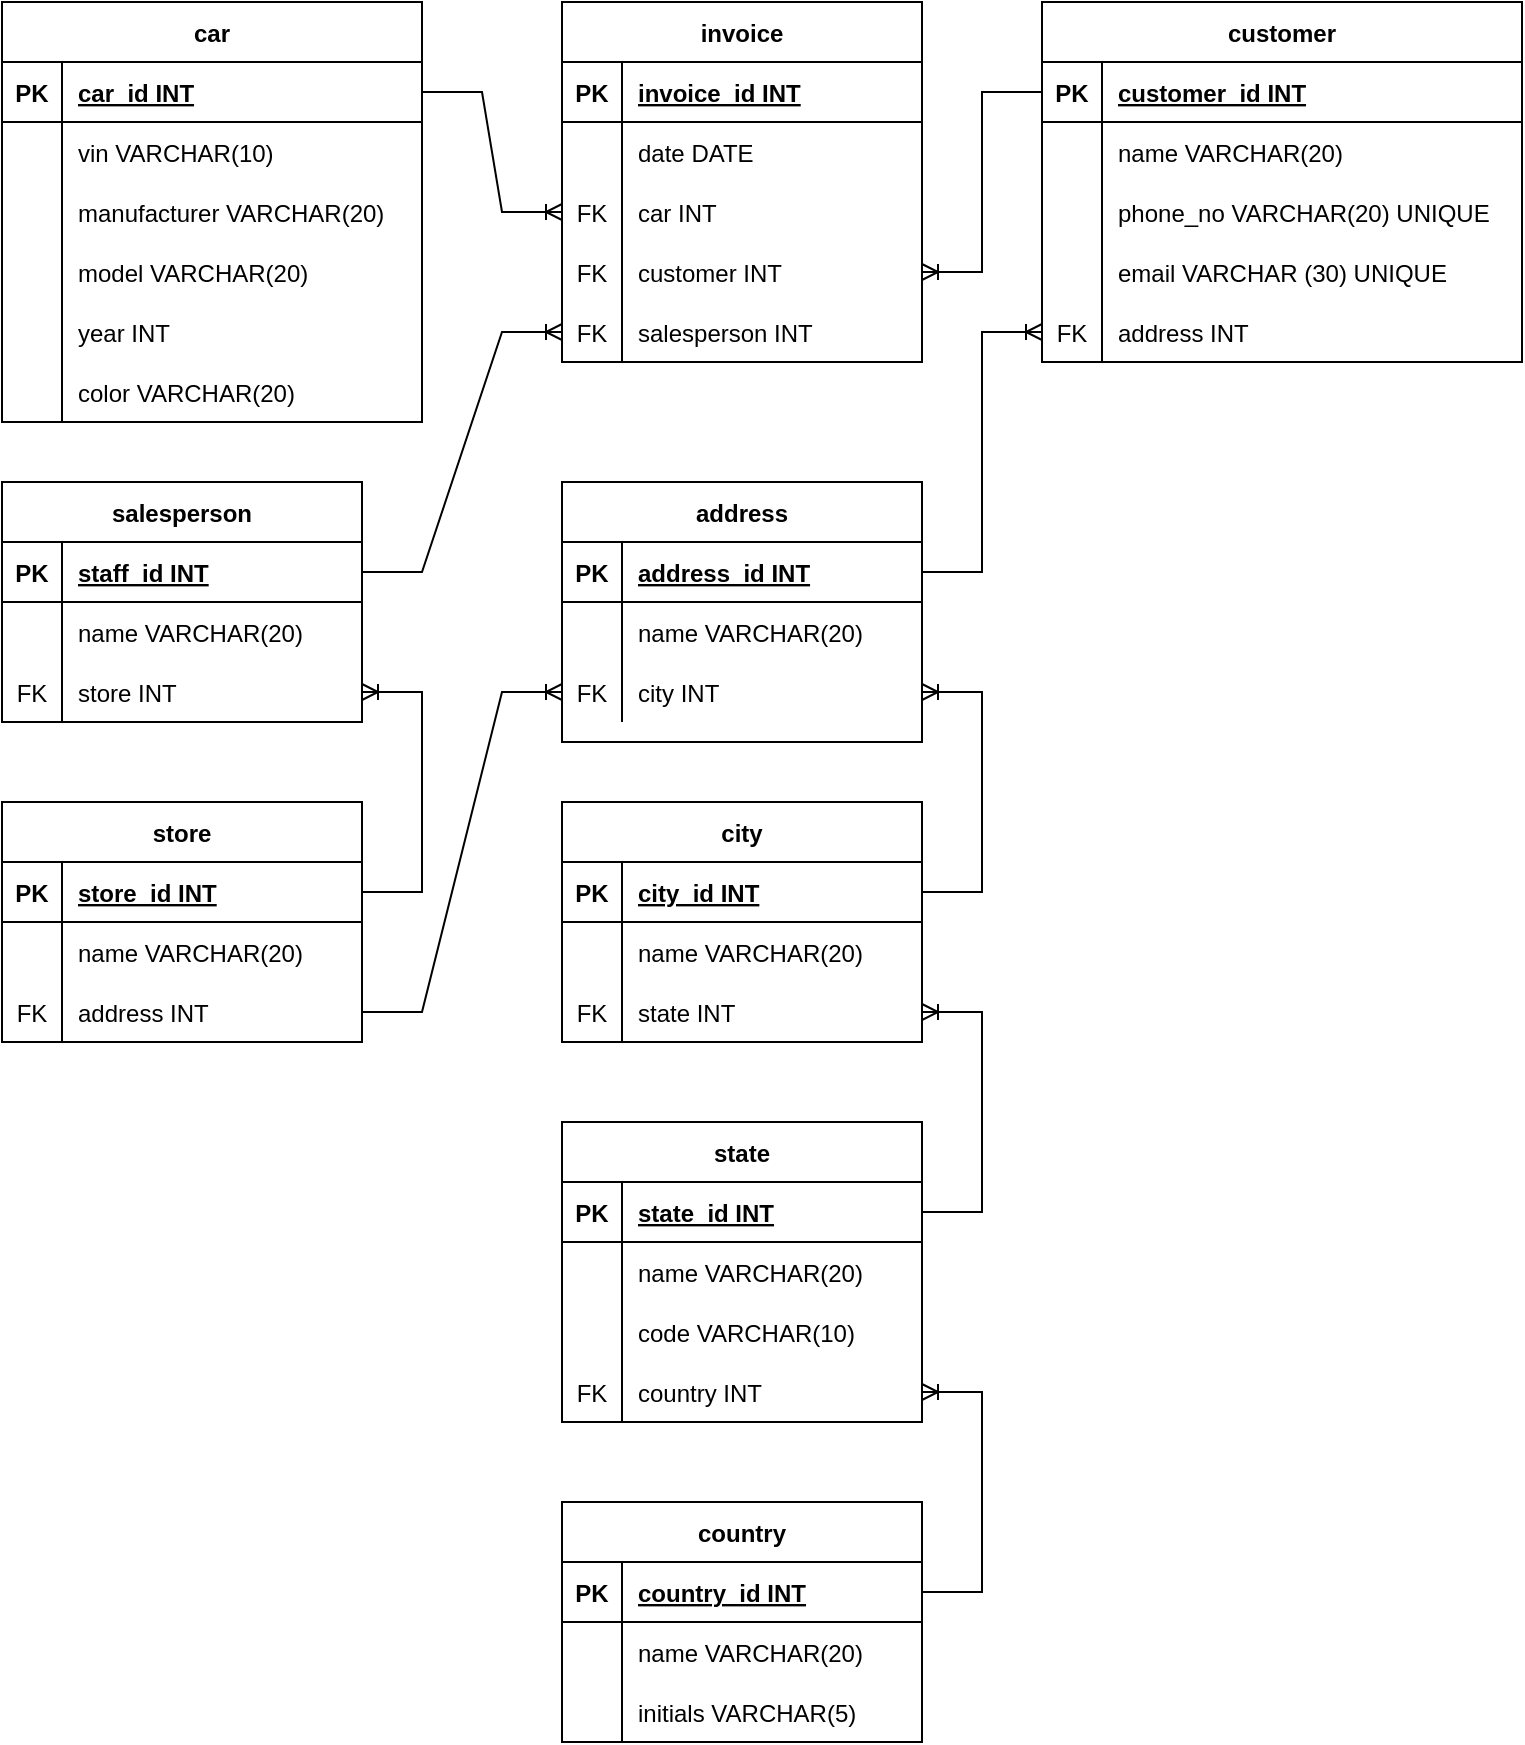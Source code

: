 <mxfile version="20.4.1" type="device"><diagram id="R2lEEEUBdFMjLlhIrx00" name="Page-1"><mxGraphModel dx="874" dy="565" grid="1" gridSize="10" guides="1" tooltips="1" connect="1" arrows="1" fold="1" page="1" pageScale="1" pageWidth="850" pageHeight="1100" math="0" shadow="0" extFonts="Permanent Marker^https://fonts.googleapis.com/css?family=Permanent+Marker"><root><mxCell id="0"/><mxCell id="1" parent="0"/><object label="car" Name="VARCHAR(20)" id="betk9FhVFm_5DN1fIjYA-1"><mxCell style="shape=table;startSize=30;container=1;collapsible=1;childLayout=tableLayout;fixedRows=1;rowLines=0;fontStyle=1;align=center;resizeLast=1;" vertex="1" parent="1"><mxGeometry x="40" y="40" width="210" height="210" as="geometry"/></mxCell></object><mxCell id="betk9FhVFm_5DN1fIjYA-2" value="" style="shape=tableRow;horizontal=0;startSize=0;swimlaneHead=0;swimlaneBody=0;fillColor=none;collapsible=0;dropTarget=0;points=[[0,0.5],[1,0.5]];portConstraint=eastwest;top=0;left=0;right=0;bottom=1;" vertex="1" parent="betk9FhVFm_5DN1fIjYA-1"><mxGeometry y="30" width="210" height="30" as="geometry"/></mxCell><mxCell id="betk9FhVFm_5DN1fIjYA-3" value="PK" style="shape=partialRectangle;connectable=0;fillColor=none;top=0;left=0;bottom=0;right=0;fontStyle=1;overflow=hidden;" vertex="1" parent="betk9FhVFm_5DN1fIjYA-2"><mxGeometry width="30" height="30" as="geometry"><mxRectangle width="30" height="30" as="alternateBounds"/></mxGeometry></mxCell><mxCell id="betk9FhVFm_5DN1fIjYA-4" value="car_id INT" style="shape=partialRectangle;connectable=0;fillColor=none;top=0;left=0;bottom=0;right=0;align=left;spacingLeft=6;fontStyle=5;overflow=hidden;" vertex="1" parent="betk9FhVFm_5DN1fIjYA-2"><mxGeometry x="30" width="180" height="30" as="geometry"><mxRectangle width="180" height="30" as="alternateBounds"/></mxGeometry></mxCell><mxCell id="betk9FhVFm_5DN1fIjYA-91" value="" style="shape=tableRow;horizontal=0;startSize=0;swimlaneHead=0;swimlaneBody=0;fillColor=none;collapsible=0;dropTarget=0;points=[[0,0.5],[1,0.5]];portConstraint=eastwest;top=0;left=0;right=0;bottom=0;" vertex="1" parent="betk9FhVFm_5DN1fIjYA-1"><mxGeometry y="60" width="210" height="30" as="geometry"/></mxCell><mxCell id="betk9FhVFm_5DN1fIjYA-92" value="" style="shape=partialRectangle;connectable=0;fillColor=none;top=0;left=0;bottom=0;right=0;editable=1;overflow=hidden;" vertex="1" parent="betk9FhVFm_5DN1fIjYA-91"><mxGeometry width="30" height="30" as="geometry"><mxRectangle width="30" height="30" as="alternateBounds"/></mxGeometry></mxCell><mxCell id="betk9FhVFm_5DN1fIjYA-93" value="vin VARCHAR(10)" style="shape=partialRectangle;connectable=0;fillColor=none;top=0;left=0;bottom=0;right=0;align=left;spacingLeft=6;overflow=hidden;" vertex="1" parent="betk9FhVFm_5DN1fIjYA-91"><mxGeometry x="30" width="180" height="30" as="geometry"><mxRectangle width="180" height="30" as="alternateBounds"/></mxGeometry></mxCell><mxCell id="betk9FhVFm_5DN1fIjYA-5" value="" style="shape=tableRow;horizontal=0;startSize=0;swimlaneHead=0;swimlaneBody=0;fillColor=none;collapsible=0;dropTarget=0;points=[[0,0.5],[1,0.5]];portConstraint=eastwest;top=0;left=0;right=0;bottom=0;" vertex="1" parent="betk9FhVFm_5DN1fIjYA-1"><mxGeometry y="90" width="210" height="30" as="geometry"/></mxCell><mxCell id="betk9FhVFm_5DN1fIjYA-6" value="" style="shape=partialRectangle;connectable=0;fillColor=none;top=0;left=0;bottom=0;right=0;editable=1;overflow=hidden;" vertex="1" parent="betk9FhVFm_5DN1fIjYA-5"><mxGeometry width="30" height="30" as="geometry"><mxRectangle width="30" height="30" as="alternateBounds"/></mxGeometry></mxCell><mxCell id="betk9FhVFm_5DN1fIjYA-7" value="manufacturer VARCHAR(20)" style="shape=partialRectangle;connectable=0;fillColor=none;top=0;left=0;bottom=0;right=0;align=left;spacingLeft=6;overflow=hidden;" vertex="1" parent="betk9FhVFm_5DN1fIjYA-5"><mxGeometry x="30" width="180" height="30" as="geometry"><mxRectangle width="180" height="30" as="alternateBounds"/></mxGeometry></mxCell><mxCell id="betk9FhVFm_5DN1fIjYA-8" value="" style="shape=tableRow;horizontal=0;startSize=0;swimlaneHead=0;swimlaneBody=0;fillColor=none;collapsible=0;dropTarget=0;points=[[0,0.5],[1,0.5]];portConstraint=eastwest;top=0;left=0;right=0;bottom=0;" vertex="1" parent="betk9FhVFm_5DN1fIjYA-1"><mxGeometry y="120" width="210" height="30" as="geometry"/></mxCell><mxCell id="betk9FhVFm_5DN1fIjYA-9" value="" style="shape=partialRectangle;connectable=0;fillColor=none;top=0;left=0;bottom=0;right=0;editable=1;overflow=hidden;" vertex="1" parent="betk9FhVFm_5DN1fIjYA-8"><mxGeometry width="30" height="30" as="geometry"><mxRectangle width="30" height="30" as="alternateBounds"/></mxGeometry></mxCell><mxCell id="betk9FhVFm_5DN1fIjYA-10" value="model VARCHAR(20)" style="shape=partialRectangle;connectable=0;fillColor=none;top=0;left=0;bottom=0;right=0;align=left;spacingLeft=6;overflow=hidden;" vertex="1" parent="betk9FhVFm_5DN1fIjYA-8"><mxGeometry x="30" width="180" height="30" as="geometry"><mxRectangle width="180" height="30" as="alternateBounds"/></mxGeometry></mxCell><mxCell id="betk9FhVFm_5DN1fIjYA-11" value="" style="shape=tableRow;horizontal=0;startSize=0;swimlaneHead=0;swimlaneBody=0;fillColor=none;collapsible=0;dropTarget=0;points=[[0,0.5],[1,0.5]];portConstraint=eastwest;top=0;left=0;right=0;bottom=0;" vertex="1" parent="betk9FhVFm_5DN1fIjYA-1"><mxGeometry y="150" width="210" height="30" as="geometry"/></mxCell><mxCell id="betk9FhVFm_5DN1fIjYA-12" value="" style="shape=partialRectangle;connectable=0;fillColor=none;top=0;left=0;bottom=0;right=0;editable=1;overflow=hidden;" vertex="1" parent="betk9FhVFm_5DN1fIjYA-11"><mxGeometry width="30" height="30" as="geometry"><mxRectangle width="30" height="30" as="alternateBounds"/></mxGeometry></mxCell><mxCell id="betk9FhVFm_5DN1fIjYA-13" value="year INT" style="shape=partialRectangle;connectable=0;fillColor=none;top=0;left=0;bottom=0;right=0;align=left;spacingLeft=6;overflow=hidden;" vertex="1" parent="betk9FhVFm_5DN1fIjYA-11"><mxGeometry x="30" width="180" height="30" as="geometry"><mxRectangle width="180" height="30" as="alternateBounds"/></mxGeometry></mxCell><mxCell id="betk9FhVFm_5DN1fIjYA-14" value="" style="shape=tableRow;horizontal=0;startSize=0;swimlaneHead=0;swimlaneBody=0;fillColor=none;collapsible=0;dropTarget=0;points=[[0,0.5],[1,0.5]];portConstraint=eastwest;top=0;left=0;right=0;bottom=0;" vertex="1" parent="betk9FhVFm_5DN1fIjYA-1"><mxGeometry y="180" width="210" height="30" as="geometry"/></mxCell><mxCell id="betk9FhVFm_5DN1fIjYA-15" value="" style="shape=partialRectangle;connectable=0;fillColor=none;top=0;left=0;bottom=0;right=0;editable=1;overflow=hidden;" vertex="1" parent="betk9FhVFm_5DN1fIjYA-14"><mxGeometry width="30" height="30" as="geometry"><mxRectangle width="30" height="30" as="alternateBounds"/></mxGeometry></mxCell><mxCell id="betk9FhVFm_5DN1fIjYA-16" value="color VARCHAR(20)" style="shape=partialRectangle;connectable=0;fillColor=none;top=0;left=0;bottom=0;right=0;align=left;spacingLeft=6;overflow=hidden;" vertex="1" parent="betk9FhVFm_5DN1fIjYA-14"><mxGeometry x="30" width="180" height="30" as="geometry"><mxRectangle width="180" height="30" as="alternateBounds"/></mxGeometry></mxCell><mxCell id="betk9FhVFm_5DN1fIjYA-23" value="customer" style="shape=table;startSize=30;container=1;collapsible=1;childLayout=tableLayout;fixedRows=1;rowLines=0;fontStyle=1;align=center;resizeLast=1;" vertex="1" parent="1"><mxGeometry x="560" y="40" width="240" height="180" as="geometry"/></mxCell><mxCell id="betk9FhVFm_5DN1fIjYA-24" value="" style="shape=tableRow;horizontal=0;startSize=0;swimlaneHead=0;swimlaneBody=0;fillColor=none;collapsible=0;dropTarget=0;points=[[0,0.5],[1,0.5]];portConstraint=eastwest;top=0;left=0;right=0;bottom=1;" vertex="1" parent="betk9FhVFm_5DN1fIjYA-23"><mxGeometry y="30" width="240" height="30" as="geometry"/></mxCell><mxCell id="betk9FhVFm_5DN1fIjYA-25" value="PK" style="shape=partialRectangle;connectable=0;fillColor=none;top=0;left=0;bottom=0;right=0;fontStyle=1;overflow=hidden;" vertex="1" parent="betk9FhVFm_5DN1fIjYA-24"><mxGeometry width="30" height="30" as="geometry"><mxRectangle width="30" height="30" as="alternateBounds"/></mxGeometry></mxCell><mxCell id="betk9FhVFm_5DN1fIjYA-26" value="customer_id INT" style="shape=partialRectangle;connectable=0;fillColor=none;top=0;left=0;bottom=0;right=0;align=left;spacingLeft=6;fontStyle=5;overflow=hidden;" vertex="1" parent="betk9FhVFm_5DN1fIjYA-24"><mxGeometry x="30" width="210" height="30" as="geometry"><mxRectangle width="210" height="30" as="alternateBounds"/></mxGeometry></mxCell><mxCell id="betk9FhVFm_5DN1fIjYA-27" value="" style="shape=tableRow;horizontal=0;startSize=0;swimlaneHead=0;swimlaneBody=0;fillColor=none;collapsible=0;dropTarget=0;points=[[0,0.5],[1,0.5]];portConstraint=eastwest;top=0;left=0;right=0;bottom=0;" vertex="1" parent="betk9FhVFm_5DN1fIjYA-23"><mxGeometry y="60" width="240" height="30" as="geometry"/></mxCell><mxCell id="betk9FhVFm_5DN1fIjYA-28" value="" style="shape=partialRectangle;connectable=0;fillColor=none;top=0;left=0;bottom=0;right=0;editable=1;overflow=hidden;" vertex="1" parent="betk9FhVFm_5DN1fIjYA-27"><mxGeometry width="30" height="30" as="geometry"><mxRectangle width="30" height="30" as="alternateBounds"/></mxGeometry></mxCell><mxCell id="betk9FhVFm_5DN1fIjYA-29" value="name VARCHAR(20)" style="shape=partialRectangle;connectable=0;fillColor=none;top=0;left=0;bottom=0;right=0;align=left;spacingLeft=6;overflow=hidden;" vertex="1" parent="betk9FhVFm_5DN1fIjYA-27"><mxGeometry x="30" width="210" height="30" as="geometry"><mxRectangle width="210" height="30" as="alternateBounds"/></mxGeometry></mxCell><mxCell id="betk9FhVFm_5DN1fIjYA-30" value="" style="shape=tableRow;horizontal=0;startSize=0;swimlaneHead=0;swimlaneBody=0;fillColor=none;collapsible=0;dropTarget=0;points=[[0,0.5],[1,0.5]];portConstraint=eastwest;top=0;left=0;right=0;bottom=0;" vertex="1" parent="betk9FhVFm_5DN1fIjYA-23"><mxGeometry y="90" width="240" height="30" as="geometry"/></mxCell><mxCell id="betk9FhVFm_5DN1fIjYA-31" value="" style="shape=partialRectangle;connectable=0;fillColor=none;top=0;left=0;bottom=0;right=0;editable=1;overflow=hidden;" vertex="1" parent="betk9FhVFm_5DN1fIjYA-30"><mxGeometry width="30" height="30" as="geometry"><mxRectangle width="30" height="30" as="alternateBounds"/></mxGeometry></mxCell><mxCell id="betk9FhVFm_5DN1fIjYA-32" value="phone_no VARCHAR(20) UNIQUE" style="shape=partialRectangle;connectable=0;fillColor=none;top=0;left=0;bottom=0;right=0;align=left;spacingLeft=6;overflow=hidden;" vertex="1" parent="betk9FhVFm_5DN1fIjYA-30"><mxGeometry x="30" width="210" height="30" as="geometry"><mxRectangle width="210" height="30" as="alternateBounds"/></mxGeometry></mxCell><mxCell id="betk9FhVFm_5DN1fIjYA-33" value="" style="shape=tableRow;horizontal=0;startSize=0;swimlaneHead=0;swimlaneBody=0;fillColor=none;collapsible=0;dropTarget=0;points=[[0,0.5],[1,0.5]];portConstraint=eastwest;top=0;left=0;right=0;bottom=0;" vertex="1" parent="betk9FhVFm_5DN1fIjYA-23"><mxGeometry y="120" width="240" height="30" as="geometry"/></mxCell><mxCell id="betk9FhVFm_5DN1fIjYA-34" value="" style="shape=partialRectangle;connectable=0;fillColor=none;top=0;left=0;bottom=0;right=0;editable=1;overflow=hidden;" vertex="1" parent="betk9FhVFm_5DN1fIjYA-33"><mxGeometry width="30" height="30" as="geometry"><mxRectangle width="30" height="30" as="alternateBounds"/></mxGeometry></mxCell><mxCell id="betk9FhVFm_5DN1fIjYA-35" value="email VARCHAR (30) UNIQUE" style="shape=partialRectangle;connectable=0;fillColor=none;top=0;left=0;bottom=0;right=0;align=left;spacingLeft=6;overflow=hidden;" vertex="1" parent="betk9FhVFm_5DN1fIjYA-33"><mxGeometry x="30" width="210" height="30" as="geometry"><mxRectangle width="210" height="30" as="alternateBounds"/></mxGeometry></mxCell><mxCell id="betk9FhVFm_5DN1fIjYA-36" value="" style="shape=tableRow;horizontal=0;startSize=0;swimlaneHead=0;swimlaneBody=0;fillColor=none;collapsible=0;dropTarget=0;points=[[0,0.5],[1,0.5]];portConstraint=eastwest;top=0;left=0;right=0;bottom=0;" vertex="1" parent="betk9FhVFm_5DN1fIjYA-23"><mxGeometry y="150" width="240" height="30" as="geometry"/></mxCell><mxCell id="betk9FhVFm_5DN1fIjYA-37" value="FK" style="shape=partialRectangle;connectable=0;fillColor=none;top=0;left=0;bottom=0;right=0;editable=1;overflow=hidden;" vertex="1" parent="betk9FhVFm_5DN1fIjYA-36"><mxGeometry width="30" height="30" as="geometry"><mxRectangle width="30" height="30" as="alternateBounds"/></mxGeometry></mxCell><mxCell id="betk9FhVFm_5DN1fIjYA-38" value="address INT" style="shape=partialRectangle;connectable=0;fillColor=none;top=0;left=0;bottom=0;right=0;align=left;spacingLeft=6;overflow=hidden;" vertex="1" parent="betk9FhVFm_5DN1fIjYA-36"><mxGeometry x="30" width="210" height="30" as="geometry"><mxRectangle width="210" height="30" as="alternateBounds"/></mxGeometry></mxCell><mxCell id="betk9FhVFm_5DN1fIjYA-54" value="salesperson" style="shape=table;startSize=30;container=1;collapsible=1;childLayout=tableLayout;fixedRows=1;rowLines=0;fontStyle=1;align=center;resizeLast=1;" vertex="1" parent="1"><mxGeometry x="40" y="280" width="180" height="120" as="geometry"/></mxCell><mxCell id="betk9FhVFm_5DN1fIjYA-55" value="" style="shape=tableRow;horizontal=0;startSize=0;swimlaneHead=0;swimlaneBody=0;fillColor=none;collapsible=0;dropTarget=0;points=[[0,0.5],[1,0.5]];portConstraint=eastwest;top=0;left=0;right=0;bottom=1;" vertex="1" parent="betk9FhVFm_5DN1fIjYA-54"><mxGeometry y="30" width="180" height="30" as="geometry"/></mxCell><mxCell id="betk9FhVFm_5DN1fIjYA-56" value="PK" style="shape=partialRectangle;connectable=0;fillColor=none;top=0;left=0;bottom=0;right=0;fontStyle=1;overflow=hidden;" vertex="1" parent="betk9FhVFm_5DN1fIjYA-55"><mxGeometry width="30" height="30" as="geometry"><mxRectangle width="30" height="30" as="alternateBounds"/></mxGeometry></mxCell><mxCell id="betk9FhVFm_5DN1fIjYA-57" value="staff_id INT" style="shape=partialRectangle;connectable=0;fillColor=none;top=0;left=0;bottom=0;right=0;align=left;spacingLeft=6;fontStyle=5;overflow=hidden;" vertex="1" parent="betk9FhVFm_5DN1fIjYA-55"><mxGeometry x="30" width="150" height="30" as="geometry"><mxRectangle width="150" height="30" as="alternateBounds"/></mxGeometry></mxCell><mxCell id="betk9FhVFm_5DN1fIjYA-58" value="" style="shape=tableRow;horizontal=0;startSize=0;swimlaneHead=0;swimlaneBody=0;fillColor=none;collapsible=0;dropTarget=0;points=[[0,0.5],[1,0.5]];portConstraint=eastwest;top=0;left=0;right=0;bottom=0;" vertex="1" parent="betk9FhVFm_5DN1fIjYA-54"><mxGeometry y="60" width="180" height="30" as="geometry"/></mxCell><mxCell id="betk9FhVFm_5DN1fIjYA-59" value="" style="shape=partialRectangle;connectable=0;fillColor=none;top=0;left=0;bottom=0;right=0;editable=1;overflow=hidden;" vertex="1" parent="betk9FhVFm_5DN1fIjYA-58"><mxGeometry width="30" height="30" as="geometry"><mxRectangle width="30" height="30" as="alternateBounds"/></mxGeometry></mxCell><mxCell id="betk9FhVFm_5DN1fIjYA-60" value="name VARCHAR(20)" style="shape=partialRectangle;connectable=0;fillColor=none;top=0;left=0;bottom=0;right=0;align=left;spacingLeft=6;overflow=hidden;" vertex="1" parent="betk9FhVFm_5DN1fIjYA-58"><mxGeometry x="30" width="150" height="30" as="geometry"><mxRectangle width="150" height="30" as="alternateBounds"/></mxGeometry></mxCell><mxCell id="betk9FhVFm_5DN1fIjYA-61" value="" style="shape=tableRow;horizontal=0;startSize=0;swimlaneHead=0;swimlaneBody=0;fillColor=none;collapsible=0;dropTarget=0;points=[[0,0.5],[1,0.5]];portConstraint=eastwest;top=0;left=0;right=0;bottom=0;" vertex="1" parent="betk9FhVFm_5DN1fIjYA-54"><mxGeometry y="90" width="180" height="30" as="geometry"/></mxCell><mxCell id="betk9FhVFm_5DN1fIjYA-62" value="FK" style="shape=partialRectangle;connectable=0;fillColor=none;top=0;left=0;bottom=0;right=0;editable=1;overflow=hidden;" vertex="1" parent="betk9FhVFm_5DN1fIjYA-61"><mxGeometry width="30" height="30" as="geometry"><mxRectangle width="30" height="30" as="alternateBounds"/></mxGeometry></mxCell><mxCell id="betk9FhVFm_5DN1fIjYA-63" value="store INT" style="shape=partialRectangle;connectable=0;fillColor=none;top=0;left=0;bottom=0;right=0;align=left;spacingLeft=6;overflow=hidden;" vertex="1" parent="betk9FhVFm_5DN1fIjYA-61"><mxGeometry x="30" width="150" height="30" as="geometry"><mxRectangle width="150" height="30" as="alternateBounds"/></mxGeometry></mxCell><mxCell id="betk9FhVFm_5DN1fIjYA-67" value="invoice" style="shape=table;startSize=30;container=1;collapsible=1;childLayout=tableLayout;fixedRows=1;rowLines=0;fontStyle=1;align=center;resizeLast=1;" vertex="1" parent="1"><mxGeometry x="320" y="40" width="180" height="180" as="geometry"/></mxCell><mxCell id="betk9FhVFm_5DN1fIjYA-68" value="" style="shape=tableRow;horizontal=0;startSize=0;swimlaneHead=0;swimlaneBody=0;fillColor=none;collapsible=0;dropTarget=0;points=[[0,0.5],[1,0.5]];portConstraint=eastwest;top=0;left=0;right=0;bottom=1;" vertex="1" parent="betk9FhVFm_5DN1fIjYA-67"><mxGeometry y="30" width="180" height="30" as="geometry"/></mxCell><mxCell id="betk9FhVFm_5DN1fIjYA-69" value="PK" style="shape=partialRectangle;connectable=0;fillColor=none;top=0;left=0;bottom=0;right=0;fontStyle=1;overflow=hidden;" vertex="1" parent="betk9FhVFm_5DN1fIjYA-68"><mxGeometry width="30" height="30" as="geometry"><mxRectangle width="30" height="30" as="alternateBounds"/></mxGeometry></mxCell><mxCell id="betk9FhVFm_5DN1fIjYA-70" value="invoice_id INT" style="shape=partialRectangle;connectable=0;fillColor=none;top=0;left=0;bottom=0;right=0;align=left;spacingLeft=6;fontStyle=5;overflow=hidden;" vertex="1" parent="betk9FhVFm_5DN1fIjYA-68"><mxGeometry x="30" width="150" height="30" as="geometry"><mxRectangle width="150" height="30" as="alternateBounds"/></mxGeometry></mxCell><mxCell id="betk9FhVFm_5DN1fIjYA-71" value="" style="shape=tableRow;horizontal=0;startSize=0;swimlaneHead=0;swimlaneBody=0;fillColor=none;collapsible=0;dropTarget=0;points=[[0,0.5],[1,0.5]];portConstraint=eastwest;top=0;left=0;right=0;bottom=0;" vertex="1" parent="betk9FhVFm_5DN1fIjYA-67"><mxGeometry y="60" width="180" height="30" as="geometry"/></mxCell><mxCell id="betk9FhVFm_5DN1fIjYA-72" value="" style="shape=partialRectangle;connectable=0;fillColor=none;top=0;left=0;bottom=0;right=0;editable=1;overflow=hidden;" vertex="1" parent="betk9FhVFm_5DN1fIjYA-71"><mxGeometry width="30" height="30" as="geometry"><mxRectangle width="30" height="30" as="alternateBounds"/></mxGeometry></mxCell><mxCell id="betk9FhVFm_5DN1fIjYA-73" value="date DATE" style="shape=partialRectangle;connectable=0;fillColor=none;top=0;left=0;bottom=0;right=0;align=left;spacingLeft=6;overflow=hidden;" vertex="1" parent="betk9FhVFm_5DN1fIjYA-71"><mxGeometry x="30" width="150" height="30" as="geometry"><mxRectangle width="150" height="30" as="alternateBounds"/></mxGeometry></mxCell><mxCell id="betk9FhVFm_5DN1fIjYA-74" value="" style="shape=tableRow;horizontal=0;startSize=0;swimlaneHead=0;swimlaneBody=0;fillColor=none;collapsible=0;dropTarget=0;points=[[0,0.5],[1,0.5]];portConstraint=eastwest;top=0;left=0;right=0;bottom=0;" vertex="1" parent="betk9FhVFm_5DN1fIjYA-67"><mxGeometry y="90" width="180" height="30" as="geometry"/></mxCell><mxCell id="betk9FhVFm_5DN1fIjYA-75" value="FK" style="shape=partialRectangle;connectable=0;fillColor=none;top=0;left=0;bottom=0;right=0;editable=1;overflow=hidden;" vertex="1" parent="betk9FhVFm_5DN1fIjYA-74"><mxGeometry width="30" height="30" as="geometry"><mxRectangle width="30" height="30" as="alternateBounds"/></mxGeometry></mxCell><mxCell id="betk9FhVFm_5DN1fIjYA-76" value="car INT" style="shape=partialRectangle;connectable=0;fillColor=none;top=0;left=0;bottom=0;right=0;align=left;spacingLeft=6;overflow=hidden;" vertex="1" parent="betk9FhVFm_5DN1fIjYA-74"><mxGeometry x="30" width="150" height="30" as="geometry"><mxRectangle width="150" height="30" as="alternateBounds"/></mxGeometry></mxCell><mxCell id="betk9FhVFm_5DN1fIjYA-77" value="" style="shape=tableRow;horizontal=0;startSize=0;swimlaneHead=0;swimlaneBody=0;fillColor=none;collapsible=0;dropTarget=0;points=[[0,0.5],[1,0.5]];portConstraint=eastwest;top=0;left=0;right=0;bottom=0;" vertex="1" parent="betk9FhVFm_5DN1fIjYA-67"><mxGeometry y="120" width="180" height="30" as="geometry"/></mxCell><mxCell id="betk9FhVFm_5DN1fIjYA-78" value="FK" style="shape=partialRectangle;connectable=0;fillColor=none;top=0;left=0;bottom=0;right=0;editable=1;overflow=hidden;" vertex="1" parent="betk9FhVFm_5DN1fIjYA-77"><mxGeometry width="30" height="30" as="geometry"><mxRectangle width="30" height="30" as="alternateBounds"/></mxGeometry></mxCell><mxCell id="betk9FhVFm_5DN1fIjYA-79" value="customer INT" style="shape=partialRectangle;connectable=0;fillColor=none;top=0;left=0;bottom=0;right=0;align=left;spacingLeft=6;overflow=hidden;" vertex="1" parent="betk9FhVFm_5DN1fIjYA-77"><mxGeometry x="30" width="150" height="30" as="geometry"><mxRectangle width="150" height="30" as="alternateBounds"/></mxGeometry></mxCell><mxCell id="betk9FhVFm_5DN1fIjYA-80" value="" style="shape=tableRow;horizontal=0;startSize=0;swimlaneHead=0;swimlaneBody=0;fillColor=none;collapsible=0;dropTarget=0;points=[[0,0.5],[1,0.5]];portConstraint=eastwest;top=0;left=0;right=0;bottom=0;" vertex="1" parent="betk9FhVFm_5DN1fIjYA-67"><mxGeometry y="150" width="180" height="30" as="geometry"/></mxCell><mxCell id="betk9FhVFm_5DN1fIjYA-81" value="FK" style="shape=partialRectangle;connectable=0;fillColor=none;top=0;left=0;bottom=0;right=0;editable=1;overflow=hidden;" vertex="1" parent="betk9FhVFm_5DN1fIjYA-80"><mxGeometry width="30" height="30" as="geometry"><mxRectangle width="30" height="30" as="alternateBounds"/></mxGeometry></mxCell><mxCell id="betk9FhVFm_5DN1fIjYA-82" value="salesperson INT" style="shape=partialRectangle;connectable=0;fillColor=none;top=0;left=0;bottom=0;right=0;align=left;spacingLeft=6;overflow=hidden;" vertex="1" parent="betk9FhVFm_5DN1fIjYA-80"><mxGeometry x="30" width="150" height="30" as="geometry"><mxRectangle width="150" height="30" as="alternateBounds"/></mxGeometry></mxCell><mxCell id="betk9FhVFm_5DN1fIjYA-87" value="" style="edgeStyle=entityRelationEdgeStyle;fontSize=12;html=1;endArrow=ERoneToMany;rounded=0;exitX=0;exitY=0.5;exitDx=0;exitDy=0;entryX=1;entryY=0.5;entryDx=0;entryDy=0;" edge="1" parent="1" source="betk9FhVFm_5DN1fIjYA-24" target="betk9FhVFm_5DN1fIjYA-77"><mxGeometry width="100" height="100" relative="1" as="geometry"><mxPoint x="530" y="245" as="sourcePoint"/><mxPoint x="550" y="50" as="targetPoint"/></mxGeometry></mxCell><mxCell id="betk9FhVFm_5DN1fIjYA-88" value="" style="edgeStyle=entityRelationEdgeStyle;fontSize=12;html=1;endArrow=ERoneToMany;rounded=0;entryX=0;entryY=0.5;entryDx=0;entryDy=0;exitX=1;exitY=0.5;exitDx=0;exitDy=0;" edge="1" parent="1" source="betk9FhVFm_5DN1fIjYA-2" target="betk9FhVFm_5DN1fIjYA-74"><mxGeometry width="100" height="100" relative="1" as="geometry"><mxPoint x="150" y="410" as="sourcePoint"/><mxPoint x="250" y="310" as="targetPoint"/></mxGeometry></mxCell><mxCell id="betk9FhVFm_5DN1fIjYA-90" value="" style="edgeStyle=entityRelationEdgeStyle;fontSize=12;html=1;endArrow=ERoneToMany;rounded=0;entryX=0;entryY=0.5;entryDx=0;entryDy=0;exitX=1;exitY=0.5;exitDx=0;exitDy=0;" edge="1" parent="1" source="betk9FhVFm_5DN1fIjYA-55" target="betk9FhVFm_5DN1fIjYA-80"><mxGeometry width="100" height="100" relative="1" as="geometry"><mxPoint x="230" y="95" as="sourcePoint"/><mxPoint x="330" y="155" as="targetPoint"/></mxGeometry></mxCell><mxCell id="betk9FhVFm_5DN1fIjYA-94" value="store" style="shape=table;startSize=30;container=1;collapsible=1;childLayout=tableLayout;fixedRows=1;rowLines=0;fontStyle=1;align=center;resizeLast=1;" vertex="1" parent="1"><mxGeometry x="40" y="440" width="180" height="120" as="geometry"/></mxCell><mxCell id="betk9FhVFm_5DN1fIjYA-95" value="" style="shape=tableRow;horizontal=0;startSize=0;swimlaneHead=0;swimlaneBody=0;fillColor=none;collapsible=0;dropTarget=0;points=[[0,0.5],[1,0.5]];portConstraint=eastwest;top=0;left=0;right=0;bottom=1;" vertex="1" parent="betk9FhVFm_5DN1fIjYA-94"><mxGeometry y="30" width="180" height="30" as="geometry"/></mxCell><mxCell id="betk9FhVFm_5DN1fIjYA-96" value="PK" style="shape=partialRectangle;connectable=0;fillColor=none;top=0;left=0;bottom=0;right=0;fontStyle=1;overflow=hidden;" vertex="1" parent="betk9FhVFm_5DN1fIjYA-95"><mxGeometry width="30" height="30" as="geometry"><mxRectangle width="30" height="30" as="alternateBounds"/></mxGeometry></mxCell><mxCell id="betk9FhVFm_5DN1fIjYA-97" value="store_id INT" style="shape=partialRectangle;connectable=0;fillColor=none;top=0;left=0;bottom=0;right=0;align=left;spacingLeft=6;fontStyle=5;overflow=hidden;" vertex="1" parent="betk9FhVFm_5DN1fIjYA-95"><mxGeometry x="30" width="150" height="30" as="geometry"><mxRectangle width="150" height="30" as="alternateBounds"/></mxGeometry></mxCell><mxCell id="betk9FhVFm_5DN1fIjYA-98" value="" style="shape=tableRow;horizontal=0;startSize=0;swimlaneHead=0;swimlaneBody=0;fillColor=none;collapsible=0;dropTarget=0;points=[[0,0.5],[1,0.5]];portConstraint=eastwest;top=0;left=0;right=0;bottom=0;" vertex="1" parent="betk9FhVFm_5DN1fIjYA-94"><mxGeometry y="60" width="180" height="30" as="geometry"/></mxCell><mxCell id="betk9FhVFm_5DN1fIjYA-99" value="" style="shape=partialRectangle;connectable=0;fillColor=none;top=0;left=0;bottom=0;right=0;editable=1;overflow=hidden;" vertex="1" parent="betk9FhVFm_5DN1fIjYA-98"><mxGeometry width="30" height="30" as="geometry"><mxRectangle width="30" height="30" as="alternateBounds"/></mxGeometry></mxCell><mxCell id="betk9FhVFm_5DN1fIjYA-100" value="name VARCHAR(20)" style="shape=partialRectangle;connectable=0;fillColor=none;top=0;left=0;bottom=0;right=0;align=left;spacingLeft=6;overflow=hidden;" vertex="1" parent="betk9FhVFm_5DN1fIjYA-98"><mxGeometry x="30" width="150" height="30" as="geometry"><mxRectangle width="150" height="30" as="alternateBounds"/></mxGeometry></mxCell><mxCell id="betk9FhVFm_5DN1fIjYA-101" value="" style="shape=tableRow;horizontal=0;startSize=0;swimlaneHead=0;swimlaneBody=0;fillColor=none;collapsible=0;dropTarget=0;points=[[0,0.5],[1,0.5]];portConstraint=eastwest;top=0;left=0;right=0;bottom=0;" vertex="1" parent="betk9FhVFm_5DN1fIjYA-94"><mxGeometry y="90" width="180" height="30" as="geometry"/></mxCell><mxCell id="betk9FhVFm_5DN1fIjYA-102" value="FK" style="shape=partialRectangle;connectable=0;fillColor=none;top=0;left=0;bottom=0;right=0;editable=1;overflow=hidden;" vertex="1" parent="betk9FhVFm_5DN1fIjYA-101"><mxGeometry width="30" height="30" as="geometry"><mxRectangle width="30" height="30" as="alternateBounds"/></mxGeometry></mxCell><mxCell id="betk9FhVFm_5DN1fIjYA-103" value="address INT" style="shape=partialRectangle;connectable=0;fillColor=none;top=0;left=0;bottom=0;right=0;align=left;spacingLeft=6;overflow=hidden;" vertex="1" parent="betk9FhVFm_5DN1fIjYA-101"><mxGeometry x="30" width="150" height="30" as="geometry"><mxRectangle width="150" height="30" as="alternateBounds"/></mxGeometry></mxCell><mxCell id="betk9FhVFm_5DN1fIjYA-107" value="" style="edgeStyle=entityRelationEdgeStyle;fontSize=12;html=1;endArrow=ERoneToMany;rounded=0;entryX=1;entryY=0.5;entryDx=0;entryDy=0;exitX=1;exitY=0.5;exitDx=0;exitDy=0;" edge="1" parent="1" source="betk9FhVFm_5DN1fIjYA-95" target="betk9FhVFm_5DN1fIjYA-61"><mxGeometry width="100" height="100" relative="1" as="geometry"><mxPoint x="290" y="540" as="sourcePoint"/><mxPoint x="390" y="420" as="targetPoint"/></mxGeometry></mxCell><mxCell id="betk9FhVFm_5DN1fIjYA-108" value="city" style="shape=table;startSize=30;container=1;collapsible=1;childLayout=tableLayout;fixedRows=1;rowLines=0;fontStyle=1;align=center;resizeLast=1;" vertex="1" parent="1"><mxGeometry x="320" y="440" width="180" height="120" as="geometry"/></mxCell><mxCell id="betk9FhVFm_5DN1fIjYA-109" value="" style="shape=tableRow;horizontal=0;startSize=0;swimlaneHead=0;swimlaneBody=0;fillColor=none;collapsible=0;dropTarget=0;points=[[0,0.5],[1,0.5]];portConstraint=eastwest;top=0;left=0;right=0;bottom=1;" vertex="1" parent="betk9FhVFm_5DN1fIjYA-108"><mxGeometry y="30" width="180" height="30" as="geometry"/></mxCell><mxCell id="betk9FhVFm_5DN1fIjYA-110" value="PK" style="shape=partialRectangle;connectable=0;fillColor=none;top=0;left=0;bottom=0;right=0;fontStyle=1;overflow=hidden;" vertex="1" parent="betk9FhVFm_5DN1fIjYA-109"><mxGeometry width="30" height="30" as="geometry"><mxRectangle width="30" height="30" as="alternateBounds"/></mxGeometry></mxCell><mxCell id="betk9FhVFm_5DN1fIjYA-111" value="city_id INT" style="shape=partialRectangle;connectable=0;fillColor=none;top=0;left=0;bottom=0;right=0;align=left;spacingLeft=6;fontStyle=5;overflow=hidden;" vertex="1" parent="betk9FhVFm_5DN1fIjYA-109"><mxGeometry x="30" width="150" height="30" as="geometry"><mxRectangle width="150" height="30" as="alternateBounds"/></mxGeometry></mxCell><mxCell id="betk9FhVFm_5DN1fIjYA-112" value="" style="shape=tableRow;horizontal=0;startSize=0;swimlaneHead=0;swimlaneBody=0;fillColor=none;collapsible=0;dropTarget=0;points=[[0,0.5],[1,0.5]];portConstraint=eastwest;top=0;left=0;right=0;bottom=0;" vertex="1" parent="betk9FhVFm_5DN1fIjYA-108"><mxGeometry y="60" width="180" height="30" as="geometry"/></mxCell><mxCell id="betk9FhVFm_5DN1fIjYA-113" value="" style="shape=partialRectangle;connectable=0;fillColor=none;top=0;left=0;bottom=0;right=0;editable=1;overflow=hidden;" vertex="1" parent="betk9FhVFm_5DN1fIjYA-112"><mxGeometry width="30" height="30" as="geometry"><mxRectangle width="30" height="30" as="alternateBounds"/></mxGeometry></mxCell><mxCell id="betk9FhVFm_5DN1fIjYA-114" value="name VARCHAR(20)" style="shape=partialRectangle;connectable=0;fillColor=none;top=0;left=0;bottom=0;right=0;align=left;spacingLeft=6;overflow=hidden;" vertex="1" parent="betk9FhVFm_5DN1fIjYA-112"><mxGeometry x="30" width="150" height="30" as="geometry"><mxRectangle width="150" height="30" as="alternateBounds"/></mxGeometry></mxCell><mxCell id="betk9FhVFm_5DN1fIjYA-115" value="" style="shape=tableRow;horizontal=0;startSize=0;swimlaneHead=0;swimlaneBody=0;fillColor=none;collapsible=0;dropTarget=0;points=[[0,0.5],[1,0.5]];portConstraint=eastwest;top=0;left=0;right=0;bottom=0;" vertex="1" parent="betk9FhVFm_5DN1fIjYA-108"><mxGeometry y="90" width="180" height="30" as="geometry"/></mxCell><mxCell id="betk9FhVFm_5DN1fIjYA-116" value="FK" style="shape=partialRectangle;connectable=0;fillColor=none;top=0;left=0;bottom=0;right=0;editable=1;overflow=hidden;" vertex="1" parent="betk9FhVFm_5DN1fIjYA-115"><mxGeometry width="30" height="30" as="geometry"><mxRectangle width="30" height="30" as="alternateBounds"/></mxGeometry></mxCell><mxCell id="betk9FhVFm_5DN1fIjYA-117" value="state INT" style="shape=partialRectangle;connectable=0;fillColor=none;top=0;left=0;bottom=0;right=0;align=left;spacingLeft=6;overflow=hidden;" vertex="1" parent="betk9FhVFm_5DN1fIjYA-115"><mxGeometry x="30" width="150" height="30" as="geometry"><mxRectangle width="150" height="30" as="alternateBounds"/></mxGeometry></mxCell><mxCell id="betk9FhVFm_5DN1fIjYA-121" value="state" style="shape=table;startSize=30;container=1;collapsible=1;childLayout=tableLayout;fixedRows=1;rowLines=0;fontStyle=1;align=center;resizeLast=1;" vertex="1" parent="1"><mxGeometry x="320" y="600" width="180" height="150" as="geometry"/></mxCell><mxCell id="betk9FhVFm_5DN1fIjYA-122" value="" style="shape=tableRow;horizontal=0;startSize=0;swimlaneHead=0;swimlaneBody=0;fillColor=none;collapsible=0;dropTarget=0;points=[[0,0.5],[1,0.5]];portConstraint=eastwest;top=0;left=0;right=0;bottom=1;" vertex="1" parent="betk9FhVFm_5DN1fIjYA-121"><mxGeometry y="30" width="180" height="30" as="geometry"/></mxCell><mxCell id="betk9FhVFm_5DN1fIjYA-123" value="PK" style="shape=partialRectangle;connectable=0;fillColor=none;top=0;left=0;bottom=0;right=0;fontStyle=1;overflow=hidden;" vertex="1" parent="betk9FhVFm_5DN1fIjYA-122"><mxGeometry width="30" height="30" as="geometry"><mxRectangle width="30" height="30" as="alternateBounds"/></mxGeometry></mxCell><mxCell id="betk9FhVFm_5DN1fIjYA-124" value="state_id INT" style="shape=partialRectangle;connectable=0;fillColor=none;top=0;left=0;bottom=0;right=0;align=left;spacingLeft=6;fontStyle=5;overflow=hidden;" vertex="1" parent="betk9FhVFm_5DN1fIjYA-122"><mxGeometry x="30" width="150" height="30" as="geometry"><mxRectangle width="150" height="30" as="alternateBounds"/></mxGeometry></mxCell><mxCell id="betk9FhVFm_5DN1fIjYA-125" value="" style="shape=tableRow;horizontal=0;startSize=0;swimlaneHead=0;swimlaneBody=0;fillColor=none;collapsible=0;dropTarget=0;points=[[0,0.5],[1,0.5]];portConstraint=eastwest;top=0;left=0;right=0;bottom=0;" vertex="1" parent="betk9FhVFm_5DN1fIjYA-121"><mxGeometry y="60" width="180" height="30" as="geometry"/></mxCell><mxCell id="betk9FhVFm_5DN1fIjYA-126" value="" style="shape=partialRectangle;connectable=0;fillColor=none;top=0;left=0;bottom=0;right=0;editable=1;overflow=hidden;" vertex="1" parent="betk9FhVFm_5DN1fIjYA-125"><mxGeometry width="30" height="30" as="geometry"><mxRectangle width="30" height="30" as="alternateBounds"/></mxGeometry></mxCell><mxCell id="betk9FhVFm_5DN1fIjYA-127" value="name VARCHAR(20)" style="shape=partialRectangle;connectable=0;fillColor=none;top=0;left=0;bottom=0;right=0;align=left;spacingLeft=6;overflow=hidden;" vertex="1" parent="betk9FhVFm_5DN1fIjYA-125"><mxGeometry x="30" width="150" height="30" as="geometry"><mxRectangle width="150" height="30" as="alternateBounds"/></mxGeometry></mxCell><mxCell id="betk9FhVFm_5DN1fIjYA-128" value="" style="shape=tableRow;horizontal=0;startSize=0;swimlaneHead=0;swimlaneBody=0;fillColor=none;collapsible=0;dropTarget=0;points=[[0,0.5],[1,0.5]];portConstraint=eastwest;top=0;left=0;right=0;bottom=0;" vertex="1" parent="betk9FhVFm_5DN1fIjYA-121"><mxGeometry y="90" width="180" height="30" as="geometry"/></mxCell><mxCell id="betk9FhVFm_5DN1fIjYA-129" value="" style="shape=partialRectangle;connectable=0;fillColor=none;top=0;left=0;bottom=0;right=0;editable=1;overflow=hidden;" vertex="1" parent="betk9FhVFm_5DN1fIjYA-128"><mxGeometry width="30" height="30" as="geometry"><mxRectangle width="30" height="30" as="alternateBounds"/></mxGeometry></mxCell><mxCell id="betk9FhVFm_5DN1fIjYA-130" value="code VARCHAR(10)" style="shape=partialRectangle;connectable=0;fillColor=none;top=0;left=0;bottom=0;right=0;align=left;spacingLeft=6;overflow=hidden;" vertex="1" parent="betk9FhVFm_5DN1fIjYA-128"><mxGeometry x="30" width="150" height="30" as="geometry"><mxRectangle width="150" height="30" as="alternateBounds"/></mxGeometry></mxCell><mxCell id="betk9FhVFm_5DN1fIjYA-168" value="" style="shape=tableRow;horizontal=0;startSize=0;swimlaneHead=0;swimlaneBody=0;fillColor=none;collapsible=0;dropTarget=0;points=[[0,0.5],[1,0.5]];portConstraint=eastwest;top=0;left=0;right=0;bottom=0;" vertex="1" parent="betk9FhVFm_5DN1fIjYA-121"><mxGeometry y="120" width="180" height="30" as="geometry"/></mxCell><mxCell id="betk9FhVFm_5DN1fIjYA-169" value="FK" style="shape=partialRectangle;connectable=0;fillColor=none;top=0;left=0;bottom=0;right=0;editable=1;overflow=hidden;" vertex="1" parent="betk9FhVFm_5DN1fIjYA-168"><mxGeometry width="30" height="30" as="geometry"><mxRectangle width="30" height="30" as="alternateBounds"/></mxGeometry></mxCell><mxCell id="betk9FhVFm_5DN1fIjYA-170" value="country INT" style="shape=partialRectangle;connectable=0;fillColor=none;top=0;left=0;bottom=0;right=0;align=left;spacingLeft=6;overflow=hidden;" vertex="1" parent="betk9FhVFm_5DN1fIjYA-168"><mxGeometry x="30" width="150" height="30" as="geometry"><mxRectangle width="150" height="30" as="alternateBounds"/></mxGeometry></mxCell><mxCell id="betk9FhVFm_5DN1fIjYA-134" value="address" style="shape=table;startSize=30;container=1;collapsible=1;childLayout=tableLayout;fixedRows=1;rowLines=0;fontStyle=1;align=center;resizeLast=1;" vertex="1" parent="1"><mxGeometry x="320" y="280" width="180" height="130" as="geometry"/></mxCell><mxCell id="betk9FhVFm_5DN1fIjYA-135" value="" style="shape=tableRow;horizontal=0;startSize=0;swimlaneHead=0;swimlaneBody=0;fillColor=none;collapsible=0;dropTarget=0;points=[[0,0.5],[1,0.5]];portConstraint=eastwest;top=0;left=0;right=0;bottom=1;" vertex="1" parent="betk9FhVFm_5DN1fIjYA-134"><mxGeometry y="30" width="180" height="30" as="geometry"/></mxCell><mxCell id="betk9FhVFm_5DN1fIjYA-136" value="PK" style="shape=partialRectangle;connectable=0;fillColor=none;top=0;left=0;bottom=0;right=0;fontStyle=1;overflow=hidden;" vertex="1" parent="betk9FhVFm_5DN1fIjYA-135"><mxGeometry width="30" height="30" as="geometry"><mxRectangle width="30" height="30" as="alternateBounds"/></mxGeometry></mxCell><mxCell id="betk9FhVFm_5DN1fIjYA-137" value="address_id INT" style="shape=partialRectangle;connectable=0;fillColor=none;top=0;left=0;bottom=0;right=0;align=left;spacingLeft=6;fontStyle=5;overflow=hidden;" vertex="1" parent="betk9FhVFm_5DN1fIjYA-135"><mxGeometry x="30" width="150" height="30" as="geometry"><mxRectangle width="150" height="30" as="alternateBounds"/></mxGeometry></mxCell><mxCell id="betk9FhVFm_5DN1fIjYA-138" value="" style="shape=tableRow;horizontal=0;startSize=0;swimlaneHead=0;swimlaneBody=0;fillColor=none;collapsible=0;dropTarget=0;points=[[0,0.5],[1,0.5]];portConstraint=eastwest;top=0;left=0;right=0;bottom=0;" vertex="1" parent="betk9FhVFm_5DN1fIjYA-134"><mxGeometry y="60" width="180" height="30" as="geometry"/></mxCell><mxCell id="betk9FhVFm_5DN1fIjYA-139" value="" style="shape=partialRectangle;connectable=0;fillColor=none;top=0;left=0;bottom=0;right=0;editable=1;overflow=hidden;" vertex="1" parent="betk9FhVFm_5DN1fIjYA-138"><mxGeometry width="30" height="30" as="geometry"><mxRectangle width="30" height="30" as="alternateBounds"/></mxGeometry></mxCell><mxCell id="betk9FhVFm_5DN1fIjYA-140" value="name VARCHAR(20)" style="shape=partialRectangle;connectable=0;fillColor=none;top=0;left=0;bottom=0;right=0;align=left;spacingLeft=6;overflow=hidden;" vertex="1" parent="betk9FhVFm_5DN1fIjYA-138"><mxGeometry x="30" width="150" height="30" as="geometry"><mxRectangle width="150" height="30" as="alternateBounds"/></mxGeometry></mxCell><mxCell id="betk9FhVFm_5DN1fIjYA-141" value="" style="shape=tableRow;horizontal=0;startSize=0;swimlaneHead=0;swimlaneBody=0;fillColor=none;collapsible=0;dropTarget=0;points=[[0,0.5],[1,0.5]];portConstraint=eastwest;top=0;left=0;right=0;bottom=0;" vertex="1" parent="betk9FhVFm_5DN1fIjYA-134"><mxGeometry y="90" width="180" height="30" as="geometry"/></mxCell><mxCell id="betk9FhVFm_5DN1fIjYA-142" value="FK" style="shape=partialRectangle;connectable=0;fillColor=none;top=0;left=0;bottom=0;right=0;editable=1;overflow=hidden;" vertex="1" parent="betk9FhVFm_5DN1fIjYA-141"><mxGeometry width="30" height="30" as="geometry"><mxRectangle width="30" height="30" as="alternateBounds"/></mxGeometry></mxCell><mxCell id="betk9FhVFm_5DN1fIjYA-143" value="city INT" style="shape=partialRectangle;connectable=0;fillColor=none;top=0;left=0;bottom=0;right=0;align=left;spacingLeft=6;overflow=hidden;" vertex="1" parent="betk9FhVFm_5DN1fIjYA-141"><mxGeometry x="30" width="150" height="30" as="geometry"><mxRectangle width="150" height="30" as="alternateBounds"/></mxGeometry></mxCell><mxCell id="betk9FhVFm_5DN1fIjYA-148" value="" style="edgeStyle=entityRelationEdgeStyle;fontSize=12;html=1;endArrow=ERoneToMany;rounded=0;exitX=1;exitY=0.5;exitDx=0;exitDy=0;entryX=1;entryY=0.5;entryDx=0;entryDy=0;" edge="1" parent="1" source="betk9FhVFm_5DN1fIjYA-109" target="betk9FhVFm_5DN1fIjYA-141"><mxGeometry width="100" height="100" relative="1" as="geometry"><mxPoint x="455" y="420" as="sourcePoint"/><mxPoint x="395" y="510" as="targetPoint"/></mxGeometry></mxCell><mxCell id="betk9FhVFm_5DN1fIjYA-149" value="" style="edgeStyle=entityRelationEdgeStyle;fontSize=12;html=1;endArrow=ERoneToMany;rounded=0;exitX=1;exitY=0.5;exitDx=0;exitDy=0;entryX=0;entryY=0.5;entryDx=0;entryDy=0;" edge="1" parent="1" source="betk9FhVFm_5DN1fIjYA-135" target="betk9FhVFm_5DN1fIjYA-36"><mxGeometry width="100" height="100" relative="1" as="geometry"><mxPoint x="480" y="360" as="sourcePoint"/><mxPoint x="420" y="450" as="targetPoint"/></mxGeometry></mxCell><mxCell id="betk9FhVFm_5DN1fIjYA-153" value="" style="edgeStyle=entityRelationEdgeStyle;fontSize=12;html=1;endArrow=ERoneToMany;rounded=0;exitX=1;exitY=0.5;exitDx=0;exitDy=0;entryX=1;entryY=0.5;entryDx=0;entryDy=0;" edge="1" parent="1" source="betk9FhVFm_5DN1fIjYA-122" target="betk9FhVFm_5DN1fIjYA-115"><mxGeometry width="100" height="100" relative="1" as="geometry"><mxPoint x="680" y="760" as="sourcePoint"/><mxPoint x="680" y="630" as="targetPoint"/></mxGeometry></mxCell><mxCell id="betk9FhVFm_5DN1fIjYA-154" value="" style="edgeStyle=entityRelationEdgeStyle;fontSize=12;html=1;endArrow=ERoneToMany;rounded=0;exitX=1;exitY=0.5;exitDx=0;exitDy=0;entryX=0;entryY=0.5;entryDx=0;entryDy=0;" edge="1" parent="1" source="betk9FhVFm_5DN1fIjYA-101" target="betk9FhVFm_5DN1fIjYA-141"><mxGeometry width="100" height="100" relative="1" as="geometry"><mxPoint x="520" y="625" as="sourcePoint"/><mxPoint x="520" y="495" as="targetPoint"/></mxGeometry></mxCell><mxCell id="betk9FhVFm_5DN1fIjYA-155" value="country" style="shape=table;startSize=30;container=1;collapsible=1;childLayout=tableLayout;fixedRows=1;rowLines=0;fontStyle=1;align=center;resizeLast=1;" vertex="1" parent="1"><mxGeometry x="320" y="790" width="180" height="120" as="geometry"/></mxCell><mxCell id="betk9FhVFm_5DN1fIjYA-156" value="" style="shape=tableRow;horizontal=0;startSize=0;swimlaneHead=0;swimlaneBody=0;fillColor=none;collapsible=0;dropTarget=0;points=[[0,0.5],[1,0.5]];portConstraint=eastwest;top=0;left=0;right=0;bottom=1;" vertex="1" parent="betk9FhVFm_5DN1fIjYA-155"><mxGeometry y="30" width="180" height="30" as="geometry"/></mxCell><mxCell id="betk9FhVFm_5DN1fIjYA-157" value="PK" style="shape=partialRectangle;connectable=0;fillColor=none;top=0;left=0;bottom=0;right=0;fontStyle=1;overflow=hidden;" vertex="1" parent="betk9FhVFm_5DN1fIjYA-156"><mxGeometry width="30" height="30" as="geometry"><mxRectangle width="30" height="30" as="alternateBounds"/></mxGeometry></mxCell><mxCell id="betk9FhVFm_5DN1fIjYA-158" value="country_id INT" style="shape=partialRectangle;connectable=0;fillColor=none;top=0;left=0;bottom=0;right=0;align=left;spacingLeft=6;fontStyle=5;overflow=hidden;" vertex="1" parent="betk9FhVFm_5DN1fIjYA-156"><mxGeometry x="30" width="150" height="30" as="geometry"><mxRectangle width="150" height="30" as="alternateBounds"/></mxGeometry></mxCell><mxCell id="betk9FhVFm_5DN1fIjYA-159" value="" style="shape=tableRow;horizontal=0;startSize=0;swimlaneHead=0;swimlaneBody=0;fillColor=none;collapsible=0;dropTarget=0;points=[[0,0.5],[1,0.5]];portConstraint=eastwest;top=0;left=0;right=0;bottom=0;" vertex="1" parent="betk9FhVFm_5DN1fIjYA-155"><mxGeometry y="60" width="180" height="30" as="geometry"/></mxCell><mxCell id="betk9FhVFm_5DN1fIjYA-160" value="" style="shape=partialRectangle;connectable=0;fillColor=none;top=0;left=0;bottom=0;right=0;editable=1;overflow=hidden;" vertex="1" parent="betk9FhVFm_5DN1fIjYA-159"><mxGeometry width="30" height="30" as="geometry"><mxRectangle width="30" height="30" as="alternateBounds"/></mxGeometry></mxCell><mxCell id="betk9FhVFm_5DN1fIjYA-161" value="name VARCHAR(20)" style="shape=partialRectangle;connectable=0;fillColor=none;top=0;left=0;bottom=0;right=0;align=left;spacingLeft=6;overflow=hidden;" vertex="1" parent="betk9FhVFm_5DN1fIjYA-159"><mxGeometry x="30" width="150" height="30" as="geometry"><mxRectangle width="150" height="30" as="alternateBounds"/></mxGeometry></mxCell><mxCell id="betk9FhVFm_5DN1fIjYA-162" value="" style="shape=tableRow;horizontal=0;startSize=0;swimlaneHead=0;swimlaneBody=0;fillColor=none;collapsible=0;dropTarget=0;points=[[0,0.5],[1,0.5]];portConstraint=eastwest;top=0;left=0;right=0;bottom=0;" vertex="1" parent="betk9FhVFm_5DN1fIjYA-155"><mxGeometry y="90" width="180" height="30" as="geometry"/></mxCell><mxCell id="betk9FhVFm_5DN1fIjYA-163" value="" style="shape=partialRectangle;connectable=0;fillColor=none;top=0;left=0;bottom=0;right=0;editable=1;overflow=hidden;" vertex="1" parent="betk9FhVFm_5DN1fIjYA-162"><mxGeometry width="30" height="30" as="geometry"><mxRectangle width="30" height="30" as="alternateBounds"/></mxGeometry></mxCell><mxCell id="betk9FhVFm_5DN1fIjYA-164" value="initials VARCHAR(5)" style="shape=partialRectangle;connectable=0;fillColor=none;top=0;left=0;bottom=0;right=0;align=left;spacingLeft=6;overflow=hidden;" vertex="1" parent="betk9FhVFm_5DN1fIjYA-162"><mxGeometry x="30" width="150" height="30" as="geometry"><mxRectangle width="150" height="30" as="alternateBounds"/></mxGeometry></mxCell><mxCell id="betk9FhVFm_5DN1fIjYA-171" value="" style="edgeStyle=entityRelationEdgeStyle;fontSize=12;html=1;endArrow=ERoneToMany;rounded=0;exitX=1;exitY=0.5;exitDx=0;exitDy=0;entryX=1;entryY=0.5;entryDx=0;entryDy=0;" edge="1" parent="1" source="betk9FhVFm_5DN1fIjYA-156" target="betk9FhVFm_5DN1fIjYA-168"><mxGeometry width="100" height="100" relative="1" as="geometry"><mxPoint x="510" y="815" as="sourcePoint"/><mxPoint x="510" y="675" as="targetPoint"/></mxGeometry></mxCell></root></mxGraphModel></diagram></mxfile>